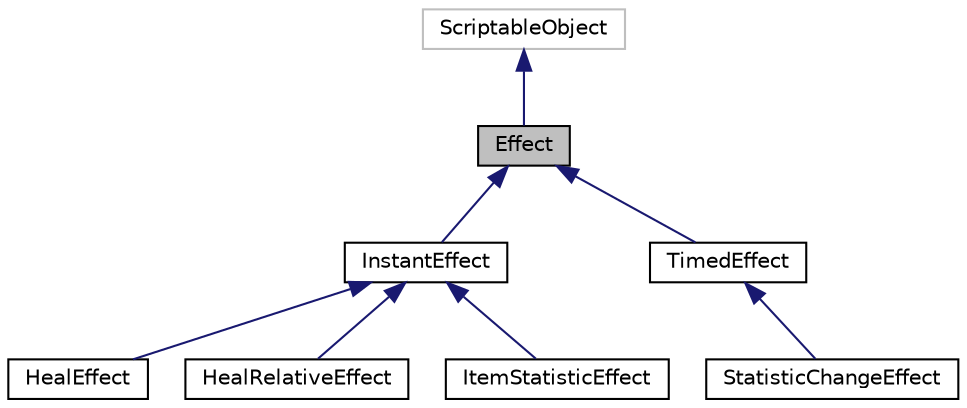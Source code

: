 digraph "Effect"
{
 // INTERACTIVE_SVG=YES
 // LATEX_PDF_SIZE
  bgcolor="transparent";
  edge [fontname="Helvetica",fontsize="10",labelfontname="Helvetica",labelfontsize="10"];
  node [fontname="Helvetica",fontsize="10",shape=record];
  Node1 [label="Effect",height=0.2,width=0.4,color="black", fillcolor="grey75", style="filled", fontcolor="black",tooltip="Abstract base info container class for an Effect."];
  Node2 -> Node1 [dir="back",color="midnightblue",fontsize="10",style="solid",fontname="Helvetica"];
  Node2 [label="ScriptableObject",height=0.2,width=0.4,color="grey75",tooltip=" "];
  Node1 -> Node3 [dir="back",color="midnightblue",fontsize="10",style="solid",fontname="Helvetica"];
  Node3 [label="InstantEffect",height=0.2,width=0.4,color="black",URL="$class_instant_effect.html",tooltip="InstantEffect és un encapsulador per tots els Effect que s'executen de forma instantània."];
  Node3 -> Node4 [dir="back",color="midnightblue",fontsize="10",style="solid",fontname="Helvetica"];
  Node4 [label="HealEffect",height=0.2,width=0.4,color="black",URL="$class_heal_effect.html",tooltip=" "];
  Node3 -> Node5 [dir="back",color="midnightblue",fontsize="10",style="solid",fontname="Helvetica"];
  Node5 [label="HealRelativeEffect",height=0.2,width=0.4,color="black",URL="$class_heal_relative_effect.html",tooltip=" "];
  Node3 -> Node6 [dir="back",color="midnightblue",fontsize="10",style="solid",fontname="Helvetica"];
  Node6 [label="ItemStatisticEffect",height=0.2,width=0.4,color="black",URL="$class_item_statistic_effect.html",tooltip=" "];
  Node1 -> Node7 [dir="back",color="midnightblue",fontsize="10",style="solid",fontname="Helvetica"];
  Node7 [label="TimedEffect",height=0.2,width=0.4,color="black",URL="$class_timed_effect.html",tooltip="TimedEffect és un encapsulador per tots els Effect que NO s'executen de forma instantània."];
  Node7 -> Node8 [dir="back",color="midnightblue",fontsize="10",style="solid",fontname="Helvetica"];
  Node8 [label="StatisticChangeEffect",height=0.2,width=0.4,color="black",URL="$class_statistic_change_effect.html",tooltip=" "];
}
